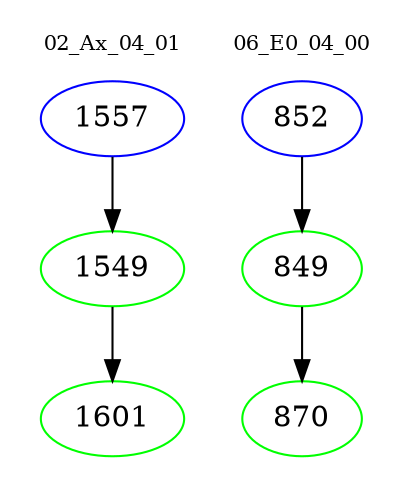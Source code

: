 digraph{
subgraph cluster_0 {
color = white
label = "02_Ax_04_01";
fontsize=10;
T0_1557 [label="1557", color="blue"]
T0_1557 -> T0_1549 [color="black"]
T0_1549 [label="1549", color="green"]
T0_1549 -> T0_1601 [color="black"]
T0_1601 [label="1601", color="green"]
}
subgraph cluster_1 {
color = white
label = "06_E0_04_00";
fontsize=10;
T1_852 [label="852", color="blue"]
T1_852 -> T1_849 [color="black"]
T1_849 [label="849", color="green"]
T1_849 -> T1_870 [color="black"]
T1_870 [label="870", color="green"]
}
}
